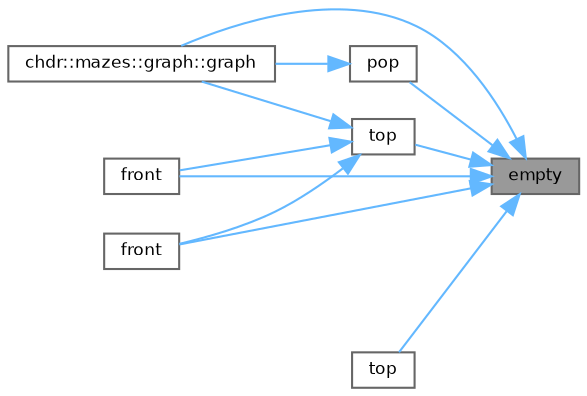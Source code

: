 digraph "empty"
{
 // LATEX_PDF_SIZE
  bgcolor="transparent";
  edge [fontname=Helvetica,fontsize=8,labelfontname=Helvetica,labelfontsize=8];
  node [fontname=Helvetica,fontsize=8,shape=box,height=0.2,width=0.4];
  rankdir="RL";
  Node1 [id="Node000001",label="empty",height=0.2,width=0.4,color="gray40", fillcolor="grey60", style="filled", fontcolor="black",tooltip="Checks if the stack is empty."];
  Node1 -> Node2 [id="edge1_Node000001_Node000002",dir="back",color="steelblue1",style="solid",tooltip=" "];
  Node2 [id="Node000002",label="chdr::mazes::graph::graph",height=0.2,width=0.4,color="grey40", fillcolor="white", style="filled",URL="$d9/dcb/classchdr_1_1mazes_1_1graph_a5ca1351a03df5ff49f85cc4b5669cefc.html#a5ca1351a03df5ff49f85cc4b5669cefc",tooltip="Constructs a graph instance from a grid structure."];
  Node1 -> Node3 [id="edge2_Node000001_Node000003",dir="back",color="steelblue1",style="solid",tooltip=" "];
  Node3 [id="Node000003",label="front",height=0.2,width=0.4,color="grey40", fillcolor="white", style="filled",URL="$db/dc9/classchdr_1_1stack_a66ae5a391f699d2e564c2545ab9c6d82.html#a66ae5a391f699d2e564c2545ab9c6d82",tooltip="Provides access to the top element of the stack."];
  Node1 -> Node4 [id="edge3_Node000001_Node000004",dir="back",color="steelblue1",style="solid",tooltip=" "];
  Node4 [id="Node000004",label="front",height=0.2,width=0.4,color="grey40", fillcolor="white", style="filled",URL="$db/dc9/classchdr_1_1stack_acbf9b62bac7333654c7862dc8cfd1e48.html#acbf9b62bac7333654c7862dc8cfd1e48",tooltip="Provides access to the top element of the stack."];
  Node1 -> Node5 [id="edge4_Node000001_Node000005",dir="back",color="steelblue1",style="solid",tooltip=" "];
  Node5 [id="Node000005",label="pop",height=0.2,width=0.4,color="grey40", fillcolor="white", style="filled",URL="$db/dc9/classchdr_1_1stack_a312e7f6c761a199c1369fbe651e084f0.html#a312e7f6c761a199c1369fbe651e084f0",tooltip="Pops an element from the stack."];
  Node5 -> Node2 [id="edge5_Node000005_Node000002",dir="back",color="steelblue1",style="solid",tooltip=" "];
  Node1 -> Node6 [id="edge6_Node000001_Node000006",dir="back",color="steelblue1",style="solid",tooltip=" "];
  Node6 [id="Node000006",label="top",height=0.2,width=0.4,color="grey40", fillcolor="white", style="filled",URL="$db/dc9/classchdr_1_1stack_a39b39a0753d600546b92d146681c30f5.html#a39b39a0753d600546b92d146681c30f5",tooltip="Provides access to the top element of the stack."];
  Node1 -> Node7 [id="edge7_Node000001_Node000007",dir="back",color="steelblue1",style="solid",tooltip=" "];
  Node7 [id="Node000007",label="top",height=0.2,width=0.4,color="grey40", fillcolor="white", style="filled",URL="$db/dc9/classchdr_1_1stack_a20a753362275d34a67d855ce0105fab7.html#a20a753362275d34a67d855ce0105fab7",tooltip="Provides access to the top element of the stack."];
  Node7 -> Node2 [id="edge8_Node000007_Node000002",dir="back",color="steelblue1",style="solid",tooltip=" "];
  Node7 -> Node3 [id="edge9_Node000007_Node000003",dir="back",color="steelblue1",style="solid",tooltip=" "];
  Node7 -> Node4 [id="edge10_Node000007_Node000004",dir="back",color="steelblue1",style="solid",tooltip=" "];
}
